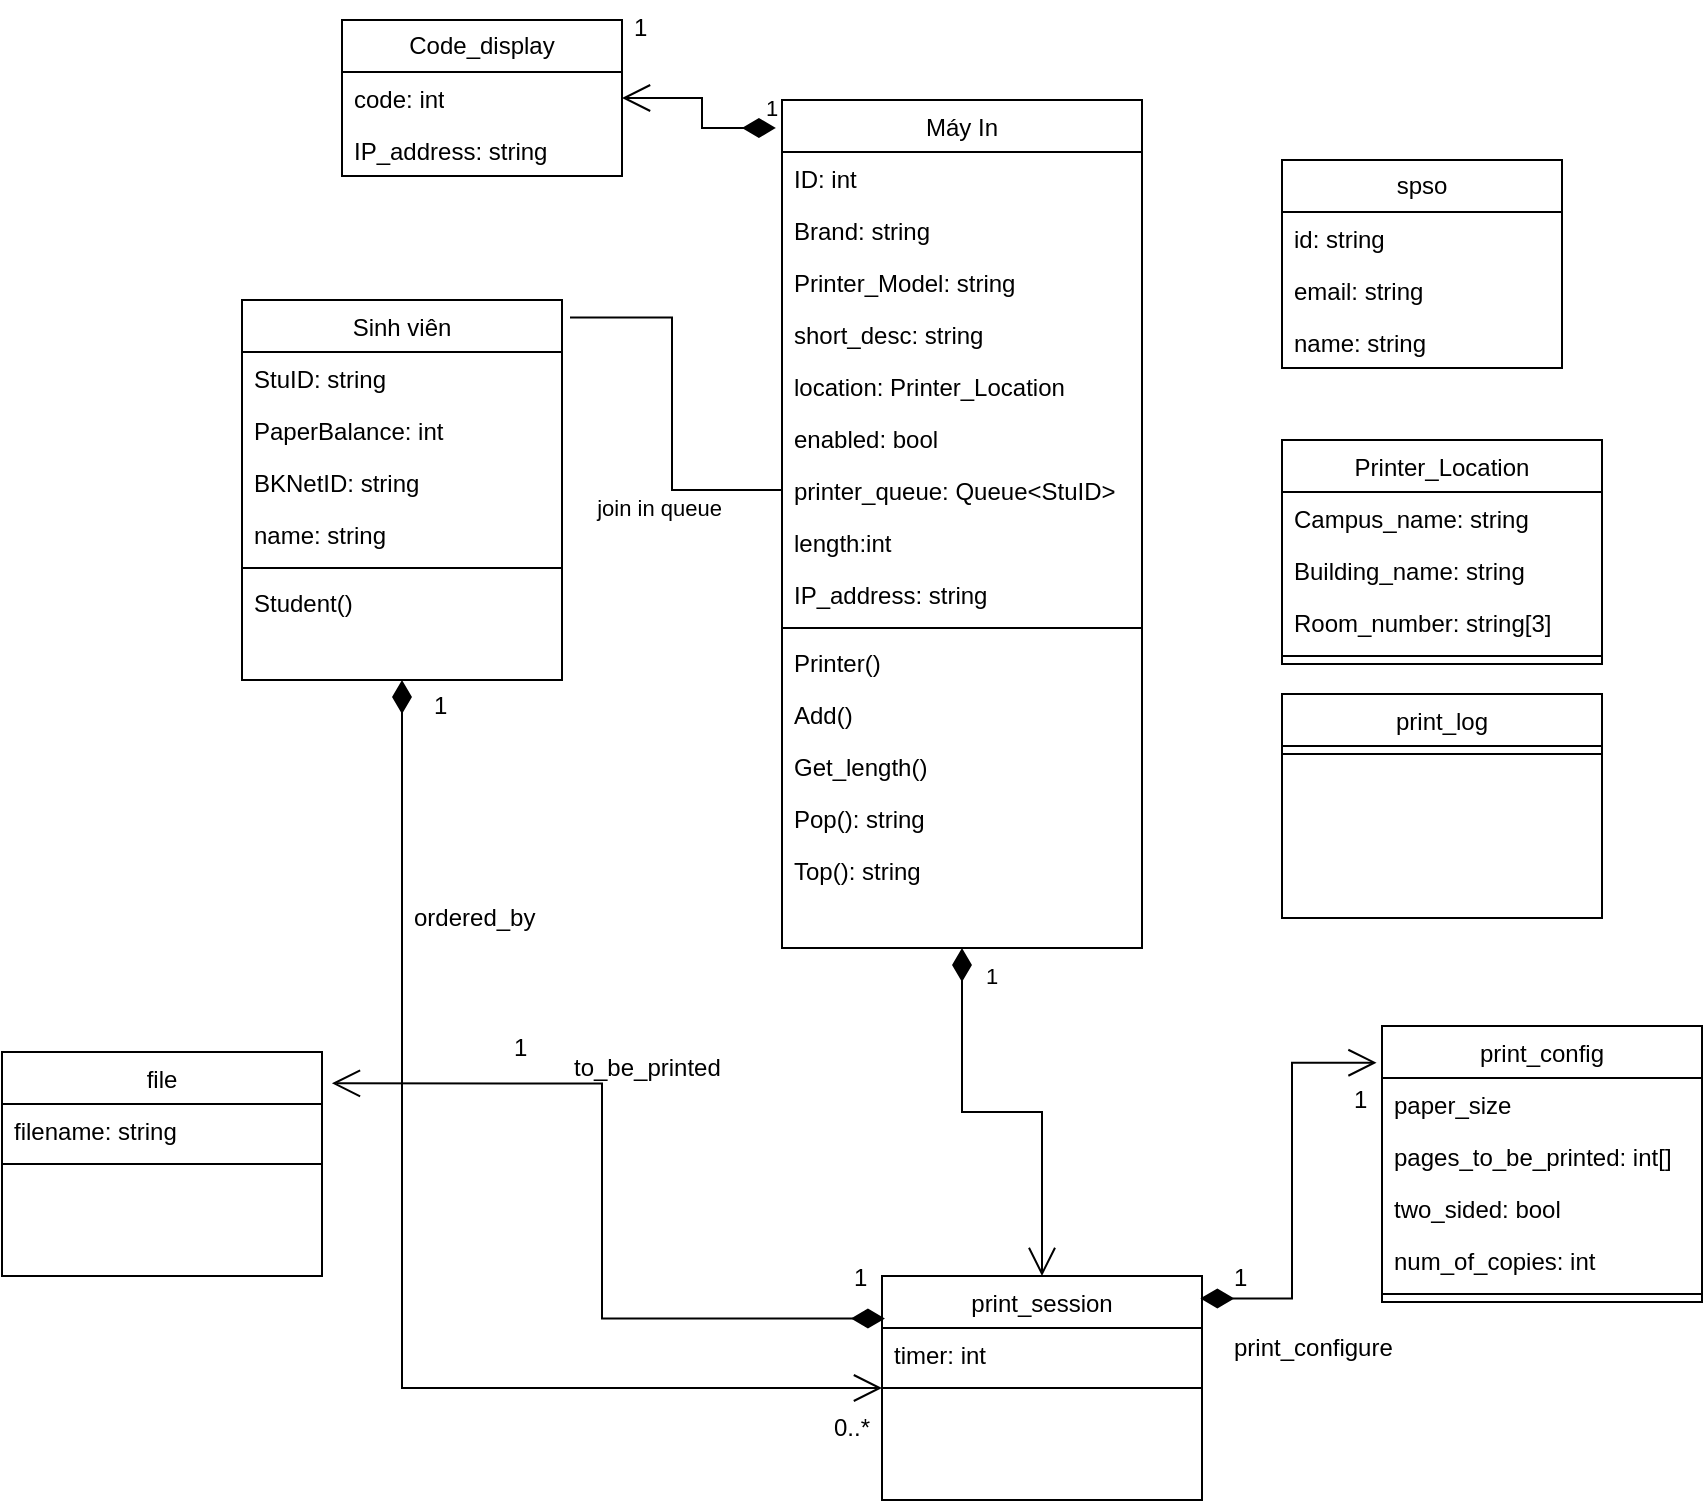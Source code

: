<mxfile version="22.0.6" type="google">
  <diagram id="C5RBs43oDa-KdzZeNtuy" name="Page-1">
    <mxGraphModel grid="1" page="1" gridSize="10" guides="1" tooltips="1" connect="1" arrows="1" fold="1" pageScale="1" pageWidth="827" pageHeight="1169" math="0" shadow="0">
      <root>
        <mxCell id="WIyWlLk6GJQsqaUBKTNV-0" />
        <mxCell id="WIyWlLk6GJQsqaUBKTNV-1" parent="WIyWlLk6GJQsqaUBKTNV-0" />
        <mxCell id="zkfFHV4jXpPFQw0GAbJ--6" value="Sinh viên" style="swimlane;fontStyle=0;align=center;verticalAlign=top;childLayout=stackLayout;horizontal=1;startSize=26;horizontalStack=0;resizeParent=1;resizeLast=0;collapsible=1;marginBottom=0;rounded=0;shadow=0;strokeWidth=1;" vertex="1" parent="WIyWlLk6GJQsqaUBKTNV-1">
          <mxGeometry x="40" y="320" width="160" height="190" as="geometry">
            <mxRectangle x="130" y="380" width="160" height="26" as="alternateBounds" />
          </mxGeometry>
        </mxCell>
        <mxCell id="zkfFHV4jXpPFQw0GAbJ--7" value="StuID: string" style="text;align=left;verticalAlign=top;spacingLeft=4;spacingRight=4;overflow=hidden;rotatable=0;points=[[0,0.5],[1,0.5]];portConstraint=eastwest;" vertex="1" parent="zkfFHV4jXpPFQw0GAbJ--6">
          <mxGeometry y="26" width="160" height="26" as="geometry" />
        </mxCell>
        <mxCell id="zkfFHV4jXpPFQw0GAbJ--8" value="PaperBalance: int" style="text;align=left;verticalAlign=top;spacingLeft=4;spacingRight=4;overflow=hidden;rotatable=0;points=[[0,0.5],[1,0.5]];portConstraint=eastwest;rounded=0;shadow=0;html=0;" vertex="1" parent="zkfFHV4jXpPFQw0GAbJ--6">
          <mxGeometry y="52" width="160" height="26" as="geometry" />
        </mxCell>
        <mxCell id="2emH5BSpR-bbznhanBma-0" value="BKNetID: string" style="text;align=left;verticalAlign=top;spacingLeft=4;spacingRight=4;overflow=hidden;rotatable=0;points=[[0,0.5],[1,0.5]];portConstraint=eastwest;" vertex="1" parent="zkfFHV4jXpPFQw0GAbJ--6">
          <mxGeometry y="78" width="160" height="26" as="geometry" />
        </mxCell>
        <mxCell id="at1pDEuKyE5-EgAMf1-P-0" value="name: string" style="text;align=left;verticalAlign=top;spacingLeft=4;spacingRight=4;overflow=hidden;rotatable=0;points=[[0,0.5],[1,0.5]];portConstraint=eastwest;rounded=0;shadow=0;html=0;" vertex="1" parent="zkfFHV4jXpPFQw0GAbJ--6">
          <mxGeometry y="104" width="160" height="26" as="geometry" />
        </mxCell>
        <mxCell id="zkfFHV4jXpPFQw0GAbJ--9" value="" style="line;html=1;strokeWidth=1;align=left;verticalAlign=middle;spacingTop=-1;spacingLeft=3;spacingRight=3;rotatable=0;labelPosition=right;points=[];portConstraint=eastwest;" vertex="1" parent="zkfFHV4jXpPFQw0GAbJ--6">
          <mxGeometry y="130" width="160" height="8" as="geometry" />
        </mxCell>
        <mxCell id="zkfFHV4jXpPFQw0GAbJ--11" value="Student()" style="text;align=left;verticalAlign=top;spacingLeft=4;spacingRight=4;overflow=hidden;rotatable=0;points=[[0,0.5],[1,0.5]];portConstraint=eastwest;" vertex="1" parent="zkfFHV4jXpPFQw0GAbJ--6">
          <mxGeometry y="138" width="160" height="26" as="geometry" />
        </mxCell>
        <mxCell id="zkfFHV4jXpPFQw0GAbJ--13" value="Printer_Location" style="swimlane;fontStyle=0;align=center;verticalAlign=top;childLayout=stackLayout;horizontal=1;startSize=26;horizontalStack=0;resizeParent=1;resizeLast=0;collapsible=1;marginBottom=0;rounded=0;shadow=0;strokeWidth=1;" vertex="1" parent="WIyWlLk6GJQsqaUBKTNV-1">
          <mxGeometry x="560" y="390" width="160" height="112" as="geometry">
            <mxRectangle x="340" y="380" width="170" height="26" as="alternateBounds" />
          </mxGeometry>
        </mxCell>
        <mxCell id="at1pDEuKyE5-EgAMf1-P-8" value="Campus_name: string" style="text;align=left;verticalAlign=top;spacingLeft=4;spacingRight=4;overflow=hidden;rotatable=0;points=[[0,0.5],[1,0.5]];portConstraint=eastwest;" vertex="1" parent="zkfFHV4jXpPFQw0GAbJ--13">
          <mxGeometry y="26" width="160" height="26" as="geometry" />
        </mxCell>
        <mxCell id="zkfFHV4jXpPFQw0GAbJ--14" value="Building_name: string" style="text;align=left;verticalAlign=top;spacingLeft=4;spacingRight=4;overflow=hidden;rotatable=0;points=[[0,0.5],[1,0.5]];portConstraint=eastwest;" vertex="1" parent="zkfFHV4jXpPFQw0GAbJ--13">
          <mxGeometry y="52" width="160" height="26" as="geometry" />
        </mxCell>
        <mxCell id="at1pDEuKyE5-EgAMf1-P-9" value="Room_number: string[3]" style="text;align=left;verticalAlign=top;spacingLeft=4;spacingRight=4;overflow=hidden;rotatable=0;points=[[0,0.5],[1,0.5]];portConstraint=eastwest;" vertex="1" parent="zkfFHV4jXpPFQw0GAbJ--13">
          <mxGeometry y="78" width="160" height="26" as="geometry" />
        </mxCell>
        <mxCell id="zkfFHV4jXpPFQw0GAbJ--15" value="" style="line;html=1;strokeWidth=1;align=left;verticalAlign=middle;spacingTop=-1;spacingLeft=3;spacingRight=3;rotatable=0;labelPosition=right;points=[];portConstraint=eastwest;" vertex="1" parent="zkfFHV4jXpPFQw0GAbJ--13">
          <mxGeometry y="104" width="160" height="8" as="geometry" />
        </mxCell>
        <mxCell id="at1pDEuKyE5-EgAMf1-P-1" value="Máy In" style="swimlane;fontStyle=0;align=center;verticalAlign=top;childLayout=stackLayout;horizontal=1;startSize=26;horizontalStack=0;resizeParent=1;resizeLast=0;collapsible=1;marginBottom=0;rounded=0;shadow=0;strokeWidth=1;" vertex="1" parent="WIyWlLk6GJQsqaUBKTNV-1">
          <mxGeometry x="310" y="220" width="180" height="424" as="geometry">
            <mxRectangle x="230" y="140" width="160" height="26" as="alternateBounds" />
          </mxGeometry>
        </mxCell>
        <mxCell id="at1pDEuKyE5-EgAMf1-P-2" value="ID: int" style="text;align=left;verticalAlign=top;spacingLeft=4;spacingRight=4;overflow=hidden;rotatable=0;points=[[0,0.5],[1,0.5]];portConstraint=eastwest;" vertex="1" parent="at1pDEuKyE5-EgAMf1-P-1">
          <mxGeometry y="26" width="180" height="26" as="geometry" />
        </mxCell>
        <mxCell id="at1pDEuKyE5-EgAMf1-P-3" value="Brand: string" style="text;align=left;verticalAlign=top;spacingLeft=4;spacingRight=4;overflow=hidden;rotatable=0;points=[[0,0.5],[1,0.5]];portConstraint=eastwest;rounded=0;shadow=0;html=0;" vertex="1" parent="at1pDEuKyE5-EgAMf1-P-1">
          <mxGeometry y="52" width="180" height="26" as="geometry" />
        </mxCell>
        <mxCell id="at1pDEuKyE5-EgAMf1-P-4" value="Printer_Model: string" style="text;align=left;verticalAlign=top;spacingLeft=4;spacingRight=4;overflow=hidden;rotatable=0;points=[[0,0.5],[1,0.5]];portConstraint=eastwest;rounded=0;shadow=0;html=0;" vertex="1" parent="at1pDEuKyE5-EgAMf1-P-1">
          <mxGeometry y="78" width="180" height="26" as="geometry" />
        </mxCell>
        <mxCell id="at1pDEuKyE5-EgAMf1-P-7" value="short_desc: string" style="text;align=left;verticalAlign=top;spacingLeft=4;spacingRight=4;overflow=hidden;rotatable=0;points=[[0,0.5],[1,0.5]];portConstraint=eastwest;rounded=0;shadow=0;html=0;" vertex="1" parent="at1pDEuKyE5-EgAMf1-P-1">
          <mxGeometry y="104" width="180" height="26" as="geometry" />
        </mxCell>
        <mxCell id="at1pDEuKyE5-EgAMf1-P-10" value="location: Printer_Location" style="text;align=left;verticalAlign=top;spacingLeft=4;spacingRight=4;overflow=hidden;rotatable=0;points=[[0,0.5],[1,0.5]];portConstraint=eastwest;rounded=0;shadow=0;html=0;" vertex="1" parent="at1pDEuKyE5-EgAMf1-P-1">
          <mxGeometry y="130" width="180" height="26" as="geometry" />
        </mxCell>
        <mxCell id="at1pDEuKyE5-EgAMf1-P-28" value="enabled: bool" style="text;align=left;verticalAlign=top;spacingLeft=4;spacingRight=4;overflow=hidden;rotatable=0;points=[[0,0.5],[1,0.5]];portConstraint=eastwest;rounded=0;shadow=0;html=0;" vertex="1" parent="at1pDEuKyE5-EgAMf1-P-1">
          <mxGeometry y="156" width="180" height="26" as="geometry" />
        </mxCell>
        <mxCell id="at1pDEuKyE5-EgAMf1-P-73" value="printer_queue: Queue&amp;lt;StuID&amp;gt;" style="text;strokeColor=none;fillColor=none;align=left;verticalAlign=top;spacingLeft=4;spacingRight=4;overflow=hidden;rotatable=0;points=[[0,0.5],[1,0.5]];portConstraint=eastwest;whiteSpace=wrap;html=1;" vertex="1" parent="at1pDEuKyE5-EgAMf1-P-1">
          <mxGeometry y="182" width="180" height="26" as="geometry" />
        </mxCell>
        <mxCell id="at1pDEuKyE5-EgAMf1-P-33" value="length:int" style="text;align=left;verticalAlign=top;spacingLeft=4;spacingRight=4;overflow=hidden;rotatable=0;points=[[0,0.5],[1,0.5]];portConstraint=eastwest;" vertex="1" parent="at1pDEuKyE5-EgAMf1-P-1">
          <mxGeometry y="208" width="180" height="26" as="geometry" />
        </mxCell>
        <mxCell id="2emH5BSpR-bbznhanBma-1" value="IP_address: string" style="text;align=left;verticalAlign=top;spacingLeft=4;spacingRight=4;overflow=hidden;rotatable=0;points=[[0,0.5],[1,0.5]];portConstraint=eastwest;" vertex="1" parent="at1pDEuKyE5-EgAMf1-P-1">
          <mxGeometry y="234" width="180" height="26" as="geometry" />
        </mxCell>
        <mxCell id="at1pDEuKyE5-EgAMf1-P-5" value="" style="line;html=1;strokeWidth=1;align=left;verticalAlign=middle;spacingTop=-1;spacingLeft=3;spacingRight=3;rotatable=0;labelPosition=right;points=[];portConstraint=eastwest;" vertex="1" parent="at1pDEuKyE5-EgAMf1-P-1">
          <mxGeometry y="260" width="180" height="8" as="geometry" />
        </mxCell>
        <mxCell id="at1pDEuKyE5-EgAMf1-P-6" value="Printer()" style="text;align=left;verticalAlign=top;spacingLeft=4;spacingRight=4;overflow=hidden;rotatable=0;points=[[0,0.5],[1,0.5]];portConstraint=eastwest;" vertex="1" parent="at1pDEuKyE5-EgAMf1-P-1">
          <mxGeometry y="268" width="180" height="26" as="geometry" />
        </mxCell>
        <mxCell id="at1pDEuKyE5-EgAMf1-P-74" value="Add()" style="text;align=left;verticalAlign=top;spacingLeft=4;spacingRight=4;overflow=hidden;rotatable=0;points=[[0,0.5],[1,0.5]];portConstraint=eastwest;" vertex="1" parent="at1pDEuKyE5-EgAMf1-P-1">
          <mxGeometry y="294" width="180" height="26" as="geometry" />
        </mxCell>
        <mxCell id="at1pDEuKyE5-EgAMf1-P-77" value="Get_length()" style="text;align=left;verticalAlign=top;spacingLeft=4;spacingRight=4;overflow=hidden;rotatable=0;points=[[0,0.5],[1,0.5]];portConstraint=eastwest;" vertex="1" parent="at1pDEuKyE5-EgAMf1-P-1">
          <mxGeometry y="320" width="180" height="26" as="geometry" />
        </mxCell>
        <mxCell id="at1pDEuKyE5-EgAMf1-P-76" value="Pop(): string" style="text;align=left;verticalAlign=top;spacingLeft=4;spacingRight=4;overflow=hidden;rotatable=0;points=[[0,0.5],[1,0.5]];portConstraint=eastwest;" vertex="1" parent="at1pDEuKyE5-EgAMf1-P-1">
          <mxGeometry y="346" width="180" height="26" as="geometry" />
        </mxCell>
        <mxCell id="at1pDEuKyE5-EgAMf1-P-75" value="Top(): string" style="text;align=left;verticalAlign=top;spacingLeft=4;spacingRight=4;overflow=hidden;rotatable=0;points=[[0,0.5],[1,0.5]];portConstraint=eastwest;" vertex="1" parent="at1pDEuKyE5-EgAMf1-P-1">
          <mxGeometry y="372" width="180" height="26" as="geometry" />
        </mxCell>
        <mxCell id="at1pDEuKyE5-EgAMf1-P-16" value="file" style="swimlane;fontStyle=0;align=center;verticalAlign=top;childLayout=stackLayout;horizontal=1;startSize=26;horizontalStack=0;resizeParent=1;resizeLast=0;collapsible=1;marginBottom=0;rounded=0;shadow=0;strokeWidth=1;" vertex="1" parent="WIyWlLk6GJQsqaUBKTNV-1">
          <mxGeometry x="-80" y="696" width="160" height="112" as="geometry">
            <mxRectangle x="340" y="380" width="170" height="26" as="alternateBounds" />
          </mxGeometry>
        </mxCell>
        <mxCell id="at1pDEuKyE5-EgAMf1-P-52" value="filename: string" style="text;strokeColor=none;fillColor=none;align=left;verticalAlign=top;spacingLeft=4;spacingRight=4;overflow=hidden;rotatable=0;points=[[0,0.5],[1,0.5]];portConstraint=eastwest;whiteSpace=wrap;html=1;" vertex="1" parent="at1pDEuKyE5-EgAMf1-P-16">
          <mxGeometry y="26" width="160" height="26" as="geometry" />
        </mxCell>
        <mxCell id="at1pDEuKyE5-EgAMf1-P-17" value="" style="line;html=1;strokeWidth=1;align=left;verticalAlign=middle;spacingTop=-1;spacingLeft=3;spacingRight=3;rotatable=0;labelPosition=right;points=[];portConstraint=eastwest;" vertex="1" parent="at1pDEuKyE5-EgAMf1-P-16">
          <mxGeometry y="52" width="160" height="8" as="geometry" />
        </mxCell>
        <mxCell id="at1pDEuKyE5-EgAMf1-P-18" value="print_config" style="swimlane;fontStyle=0;align=center;verticalAlign=top;childLayout=stackLayout;horizontal=1;startSize=26;horizontalStack=0;resizeParent=1;resizeLast=0;collapsible=1;marginBottom=0;rounded=0;shadow=0;strokeWidth=1;" vertex="1" parent="WIyWlLk6GJQsqaUBKTNV-1">
          <mxGeometry x="610" y="683" width="160" height="138" as="geometry">
            <mxRectangle x="340" y="380" width="170" height="26" as="alternateBounds" />
          </mxGeometry>
        </mxCell>
        <mxCell id="at1pDEuKyE5-EgAMf1-P-38" value="paper_size" style="text;align=left;verticalAlign=top;spacingLeft=4;spacingRight=4;overflow=hidden;rotatable=0;points=[[0,0.5],[1,0.5]];portConstraint=eastwest;" vertex="1" parent="at1pDEuKyE5-EgAMf1-P-18">
          <mxGeometry y="26" width="160" height="26" as="geometry" />
        </mxCell>
        <mxCell id="at1pDEuKyE5-EgAMf1-P-39" value="pages_to_be_printed: int[]" style="text;align=left;verticalAlign=top;spacingLeft=4;spacingRight=4;overflow=hidden;rotatable=0;points=[[0,0.5],[1,0.5]];portConstraint=eastwest;" vertex="1" parent="at1pDEuKyE5-EgAMf1-P-18">
          <mxGeometry y="52" width="160" height="26" as="geometry" />
        </mxCell>
        <mxCell id="at1pDEuKyE5-EgAMf1-P-40" value="two_sided: bool" style="text;align=left;verticalAlign=top;spacingLeft=4;spacingRight=4;overflow=hidden;rotatable=0;points=[[0,0.5],[1,0.5]];portConstraint=eastwest;" vertex="1" parent="at1pDEuKyE5-EgAMf1-P-18">
          <mxGeometry y="78" width="160" height="26" as="geometry" />
        </mxCell>
        <mxCell id="at1pDEuKyE5-EgAMf1-P-41" value="num_of_copies: int" style="text;align=left;verticalAlign=top;spacingLeft=4;spacingRight=4;overflow=hidden;rotatable=0;points=[[0,0.5],[1,0.5]];portConstraint=eastwest;" vertex="1" parent="at1pDEuKyE5-EgAMf1-P-18">
          <mxGeometry y="104" width="160" height="26" as="geometry" />
        </mxCell>
        <mxCell id="at1pDEuKyE5-EgAMf1-P-19" value="" style="line;html=1;strokeWidth=1;align=left;verticalAlign=middle;spacingTop=-1;spacingLeft=3;spacingRight=3;rotatable=0;labelPosition=right;points=[];portConstraint=eastwest;" vertex="1" parent="at1pDEuKyE5-EgAMf1-P-18">
          <mxGeometry y="130" width="160" height="8" as="geometry" />
        </mxCell>
        <mxCell id="at1pDEuKyE5-EgAMf1-P-20" value="print_session" style="swimlane;fontStyle=0;align=center;verticalAlign=top;childLayout=stackLayout;horizontal=1;startSize=26;horizontalStack=0;resizeParent=1;resizeLast=0;collapsible=1;marginBottom=0;rounded=0;shadow=0;strokeWidth=1;" vertex="1" parent="WIyWlLk6GJQsqaUBKTNV-1">
          <mxGeometry x="360" y="808" width="160" height="112" as="geometry">
            <mxRectangle x="340" y="380" width="170" height="26" as="alternateBounds" />
          </mxGeometry>
        </mxCell>
        <mxCell id="mvOPsN8rJSq7NiOhlTfi-1" value="timer: int" style="text;align=left;verticalAlign=top;spacingLeft=4;spacingRight=4;overflow=hidden;rotatable=0;points=[[0,0.5],[1,0.5]];portConstraint=eastwest;" vertex="1" parent="at1pDEuKyE5-EgAMf1-P-20">
          <mxGeometry y="26" width="160" height="26" as="geometry" />
        </mxCell>
        <mxCell id="at1pDEuKyE5-EgAMf1-P-21" value="" style="line;html=1;strokeWidth=1;align=left;verticalAlign=middle;spacingTop=-1;spacingLeft=3;spacingRight=3;rotatable=0;labelPosition=right;points=[];portConstraint=eastwest;" vertex="1" parent="at1pDEuKyE5-EgAMf1-P-20">
          <mxGeometry y="52" width="160" height="8" as="geometry" />
        </mxCell>
        <mxCell id="at1pDEuKyE5-EgAMf1-P-55" value="1" style="text;strokeColor=none;fillColor=none;align=left;verticalAlign=top;spacingLeft=4;spacingRight=4;overflow=hidden;rotatable=0;points=[[0,0.5],[1,0.5]];portConstraint=eastwest;whiteSpace=wrap;html=1;" vertex="1" parent="WIyWlLk6GJQsqaUBKTNV-1">
          <mxGeometry x="340" y="795" width="20" height="26" as="geometry" />
        </mxCell>
        <mxCell id="at1pDEuKyE5-EgAMf1-P-56" value="1" style="text;strokeColor=none;fillColor=none;align=left;verticalAlign=top;spacingLeft=4;spacingRight=4;overflow=hidden;rotatable=0;points=[[0,0.5],[1,0.5]];portConstraint=eastwest;whiteSpace=wrap;html=1;" vertex="1" parent="WIyWlLk6GJQsqaUBKTNV-1">
          <mxGeometry x="170" y="680" width="20" height="26" as="geometry" />
        </mxCell>
        <mxCell id="at1pDEuKyE5-EgAMf1-P-57" value="to_be_printed" style="text;strokeColor=none;fillColor=none;align=left;verticalAlign=top;spacingLeft=4;spacingRight=4;overflow=hidden;rotatable=0;points=[[0,0.5],[1,0.5]];portConstraint=eastwest;whiteSpace=wrap;html=1;" vertex="1" parent="WIyWlLk6GJQsqaUBKTNV-1">
          <mxGeometry x="200" y="690" width="100" height="26" as="geometry" />
        </mxCell>
        <mxCell id="at1pDEuKyE5-EgAMf1-P-60" value="" style="endArrow=open;html=1;endSize=12;startArrow=diamondThin;startSize=14;startFill=1;edgeStyle=orthogonalEdgeStyle;align=left;verticalAlign=bottom;rounded=0;exitX=0.009;exitY=0.19;exitDx=0;exitDy=0;exitPerimeter=0;entryX=1.031;entryY=0.14;entryDx=0;entryDy=0;entryPerimeter=0;" edge="1" parent="WIyWlLk6GJQsqaUBKTNV-1" source="at1pDEuKyE5-EgAMf1-P-20" target="at1pDEuKyE5-EgAMf1-P-16">
          <mxGeometry x="-0.623" y="29" relative="1" as="geometry">
            <mxPoint x="380" y="580" as="sourcePoint" />
            <mxPoint x="540" y="580" as="targetPoint" />
            <mxPoint x="-2" y="1" as="offset" />
          </mxGeometry>
        </mxCell>
        <mxCell id="at1pDEuKyE5-EgAMf1-P-61" value="1" style="text;strokeColor=none;fillColor=none;align=left;verticalAlign=top;spacingLeft=4;spacingRight=4;overflow=hidden;rotatable=0;points=[[0,0.5],[1,0.5]];portConstraint=eastwest;whiteSpace=wrap;html=1;" vertex="1" parent="WIyWlLk6GJQsqaUBKTNV-1">
          <mxGeometry x="590" y="706" width="20" height="26" as="geometry" />
        </mxCell>
        <mxCell id="at1pDEuKyE5-EgAMf1-P-62" value="1" style="text;strokeColor=none;fillColor=none;align=left;verticalAlign=top;spacingLeft=4;spacingRight=4;overflow=hidden;rotatable=0;points=[[0,0.5],[1,0.5]];portConstraint=eastwest;whiteSpace=wrap;html=1;" vertex="1" parent="WIyWlLk6GJQsqaUBKTNV-1">
          <mxGeometry x="530" y="795" width="20" height="26" as="geometry" />
        </mxCell>
        <mxCell id="at1pDEuKyE5-EgAMf1-P-63" value="print_configure" style="text;strokeColor=none;fillColor=none;align=left;verticalAlign=top;spacingLeft=4;spacingRight=4;overflow=hidden;rotatable=0;points=[[0,0.5],[1,0.5]];portConstraint=eastwest;whiteSpace=wrap;html=1;" vertex="1" parent="WIyWlLk6GJQsqaUBKTNV-1">
          <mxGeometry x="530" y="830" width="100" height="26" as="geometry" />
        </mxCell>
        <mxCell id="at1pDEuKyE5-EgAMf1-P-64" value="" style="endArrow=open;html=1;endSize=12;startArrow=diamondThin;startSize=14;startFill=1;edgeStyle=orthogonalEdgeStyle;align=left;verticalAlign=bottom;rounded=0;exitX=0.995;exitY=0.1;exitDx=0;exitDy=0;exitPerimeter=0;entryX=-0.017;entryY=0.133;entryDx=0;entryDy=0;entryPerimeter=0;" edge="1" parent="WIyWlLk6GJQsqaUBKTNV-1" source="at1pDEuKyE5-EgAMf1-P-20" target="at1pDEuKyE5-EgAMf1-P-18">
          <mxGeometry x="-0.623" y="29" relative="1" as="geometry">
            <mxPoint x="706" y="627" as="sourcePoint" />
            <mxPoint x="540" y="628" as="targetPoint" />
            <mxPoint x="-2" y="1" as="offset" />
          </mxGeometry>
        </mxCell>
        <mxCell id="at1pDEuKyE5-EgAMf1-P-66" value="" style="endArrow=open;html=1;endSize=12;startArrow=diamondThin;startSize=14;startFill=1;edgeStyle=orthogonalEdgeStyle;align=left;verticalAlign=bottom;rounded=0;entryX=0;entryY=0.5;entryDx=0;entryDy=0;exitX=0.5;exitY=1;exitDx=0;exitDy=0;" edge="1" parent="WIyWlLk6GJQsqaUBKTNV-1" source="zkfFHV4jXpPFQw0GAbJ--6" target="at1pDEuKyE5-EgAMf1-P-20">
          <mxGeometry x="-0.901" y="10" relative="1" as="geometry">
            <mxPoint x="260" y="420" as="sourcePoint" />
            <mxPoint x="460" y="750" as="targetPoint" />
            <mxPoint as="offset" />
          </mxGeometry>
        </mxCell>
        <mxCell id="at1pDEuKyE5-EgAMf1-P-67" value="1" style="text;strokeColor=none;fillColor=none;align=left;verticalAlign=top;spacingLeft=4;spacingRight=4;overflow=hidden;rotatable=0;points=[[0,0.5],[1,0.5]];portConstraint=eastwest;whiteSpace=wrap;html=1;" vertex="1" parent="WIyWlLk6GJQsqaUBKTNV-1">
          <mxGeometry x="130" y="509" width="20" height="26" as="geometry" />
        </mxCell>
        <mxCell id="at1pDEuKyE5-EgAMf1-P-68" value="0..*" style="text;strokeColor=none;fillColor=none;align=left;verticalAlign=top;spacingLeft=4;spacingRight=4;overflow=hidden;rotatable=0;points=[[0,0.5],[1,0.5]];portConstraint=eastwest;whiteSpace=wrap;html=1;" vertex="1" parent="WIyWlLk6GJQsqaUBKTNV-1">
          <mxGeometry x="330" y="870" width="30" height="26" as="geometry" />
        </mxCell>
        <mxCell id="at1pDEuKyE5-EgAMf1-P-69" value="ordered_by" style="text;strokeColor=none;fillColor=none;align=left;verticalAlign=top;spacingLeft=4;spacingRight=4;overflow=hidden;rotatable=0;points=[[0,0.5],[1,0.5]];portConstraint=eastwest;whiteSpace=wrap;html=1;" vertex="1" parent="WIyWlLk6GJQsqaUBKTNV-1">
          <mxGeometry x="120" y="614.5" width="100" height="26" as="geometry" />
        </mxCell>
        <mxCell id="at1pDEuKyE5-EgAMf1-P-78" value="Code_display" style="swimlane;fontStyle=0;childLayout=stackLayout;horizontal=1;startSize=26;fillColor=none;horizontalStack=0;resizeParent=1;resizeParentMax=0;resizeLast=0;collapsible=1;marginBottom=0;whiteSpace=wrap;html=1;" vertex="1" parent="WIyWlLk6GJQsqaUBKTNV-1">
          <mxGeometry x="90" y="180" width="140" height="78" as="geometry" />
        </mxCell>
        <mxCell id="at1pDEuKyE5-EgAMf1-P-79" value="code: int" style="text;strokeColor=none;fillColor=none;align=left;verticalAlign=top;spacingLeft=4;spacingRight=4;overflow=hidden;rotatable=0;points=[[0,0.5],[1,0.5]];portConstraint=eastwest;whiteSpace=wrap;html=1;" vertex="1" parent="at1pDEuKyE5-EgAMf1-P-78">
          <mxGeometry y="26" width="140" height="26" as="geometry" />
        </mxCell>
        <mxCell id="2emH5BSpR-bbznhanBma-2" value="IP_address: string" style="text;align=left;verticalAlign=top;spacingLeft=4;spacingRight=4;overflow=hidden;rotatable=0;points=[[0,0.5],[1,0.5]];portConstraint=eastwest;" vertex="1" parent="at1pDEuKyE5-EgAMf1-P-78">
          <mxGeometry y="52" width="140" height="26" as="geometry" />
        </mxCell>
        <mxCell id="at1pDEuKyE5-EgAMf1-P-82" value="1" style="endArrow=open;html=1;endSize=12;startArrow=diamondThin;startSize=14;startFill=1;edgeStyle=orthogonalEdgeStyle;align=left;verticalAlign=bottom;rounded=0;exitX=-0.017;exitY=0.033;exitDx=0;exitDy=0;exitPerimeter=0;" edge="1" parent="WIyWlLk6GJQsqaUBKTNV-1" source="at1pDEuKyE5-EgAMf1-P-1" target="at1pDEuKyE5-EgAMf1-P-78">
          <mxGeometry x="-0.863" y="-1" relative="1" as="geometry">
            <mxPoint x="290" y="170" as="sourcePoint" />
            <mxPoint x="420" y="240" as="targetPoint" />
            <mxPoint as="offset" />
          </mxGeometry>
        </mxCell>
        <mxCell id="at1pDEuKyE5-EgAMf1-P-83" value="1" style="text;strokeColor=none;fillColor=none;align=left;verticalAlign=top;spacingLeft=4;spacingRight=4;overflow=hidden;rotatable=0;points=[[0,0.5],[1,0.5]];portConstraint=eastwest;whiteSpace=wrap;html=1;" vertex="1" parent="WIyWlLk6GJQsqaUBKTNV-1">
          <mxGeometry x="230" y="170" width="20" height="26" as="geometry" />
        </mxCell>
        <mxCell id="at1pDEuKyE5-EgAMf1-P-86" value="spso" style="swimlane;fontStyle=0;childLayout=stackLayout;horizontal=1;startSize=26;fillColor=none;horizontalStack=0;resizeParent=1;resizeParentMax=0;resizeLast=0;collapsible=1;marginBottom=0;whiteSpace=wrap;html=1;" vertex="1" parent="WIyWlLk6GJQsqaUBKTNV-1">
          <mxGeometry x="560" y="250" width="140" height="104" as="geometry" />
        </mxCell>
        <mxCell id="at1pDEuKyE5-EgAMf1-P-87" value="id: string" style="text;strokeColor=none;fillColor=none;align=left;verticalAlign=top;spacingLeft=4;spacingRight=4;overflow=hidden;rotatable=0;points=[[0,0.5],[1,0.5]];portConstraint=eastwest;whiteSpace=wrap;html=1;" vertex="1" parent="at1pDEuKyE5-EgAMf1-P-86">
          <mxGeometry y="26" width="140" height="26" as="geometry" />
        </mxCell>
        <mxCell id="at1pDEuKyE5-EgAMf1-P-88" value="email: string" style="text;strokeColor=none;fillColor=none;align=left;verticalAlign=top;spacingLeft=4;spacingRight=4;overflow=hidden;rotatable=0;points=[[0,0.5],[1,0.5]];portConstraint=eastwest;whiteSpace=wrap;html=1;" vertex="1" parent="at1pDEuKyE5-EgAMf1-P-86">
          <mxGeometry y="52" width="140" height="26" as="geometry" />
        </mxCell>
        <mxCell id="at1pDEuKyE5-EgAMf1-P-89" value="name: string" style="text;strokeColor=none;fillColor=none;align=left;verticalAlign=top;spacingLeft=4;spacingRight=4;overflow=hidden;rotatable=0;points=[[0,0.5],[1,0.5]];portConstraint=eastwest;whiteSpace=wrap;html=1;" vertex="1" parent="at1pDEuKyE5-EgAMf1-P-86">
          <mxGeometry y="78" width="140" height="26" as="geometry" />
        </mxCell>
        <mxCell id="mvOPsN8rJSq7NiOhlTfi-2" value="" style="endArrow=none;html=1;edgeStyle=orthogonalEdgeStyle;rounded=0;exitX=1.025;exitY=0.046;exitDx=0;exitDy=0;exitPerimeter=0;entryX=0;entryY=0.5;entryDx=0;entryDy=0;" edge="1" parent="WIyWlLk6GJQsqaUBKTNV-1" source="zkfFHV4jXpPFQw0GAbJ--6" target="at1pDEuKyE5-EgAMf1-P-73">
          <mxGeometry relative="1" as="geometry">
            <mxPoint x="240" y="430" as="sourcePoint" />
            <mxPoint x="400" y="430" as="targetPoint" />
          </mxGeometry>
        </mxCell>
        <mxCell id="mvOPsN8rJSq7NiOhlTfi-4" value="join in queue" style="edgeLabel;resizable=0;html=1;align=right;verticalAlign=bottom;" connectable="0" vertex="1" parent="mvOPsN8rJSq7NiOhlTfi-2">
          <mxGeometry x="1" relative="1" as="geometry">
            <mxPoint x="-30" y="17" as="offset" />
          </mxGeometry>
        </mxCell>
        <mxCell id="mvOPsN8rJSq7NiOhlTfi-6" value="print_log" style="swimlane;fontStyle=0;align=center;verticalAlign=top;childLayout=stackLayout;horizontal=1;startSize=26;horizontalStack=0;resizeParent=1;resizeLast=0;collapsible=1;marginBottom=0;rounded=0;shadow=0;strokeWidth=1;" vertex="1" parent="WIyWlLk6GJQsqaUBKTNV-1">
          <mxGeometry x="560" y="517" width="160" height="112" as="geometry">
            <mxRectangle x="340" y="380" width="170" height="26" as="alternateBounds" />
          </mxGeometry>
        </mxCell>
        <mxCell id="mvOPsN8rJSq7NiOhlTfi-8" value="" style="line;html=1;strokeWidth=1;align=left;verticalAlign=middle;spacingTop=-1;spacingLeft=3;spacingRight=3;rotatable=0;labelPosition=right;points=[];portConstraint=eastwest;" vertex="1" parent="mvOPsN8rJSq7NiOhlTfi-6">
          <mxGeometry y="26" width="160" height="8" as="geometry" />
        </mxCell>
        <mxCell id="mvOPsN8rJSq7NiOhlTfi-9" value="1" style="endArrow=open;html=1;endSize=12;startArrow=diamondThin;startSize=14;startFill=1;edgeStyle=orthogonalEdgeStyle;align=left;verticalAlign=bottom;rounded=0;" edge="1" parent="WIyWlLk6GJQsqaUBKTNV-1" source="at1pDEuKyE5-EgAMf1-P-1" target="at1pDEuKyE5-EgAMf1-P-20">
          <mxGeometry x="-0.781" y="10" relative="1" as="geometry">
            <mxPoint x="250" y="570" as="sourcePoint" />
            <mxPoint x="410" y="570" as="targetPoint" />
            <mxPoint as="offset" />
          </mxGeometry>
        </mxCell>
      </root>
    </mxGraphModel>
  </diagram>
</mxfile>
